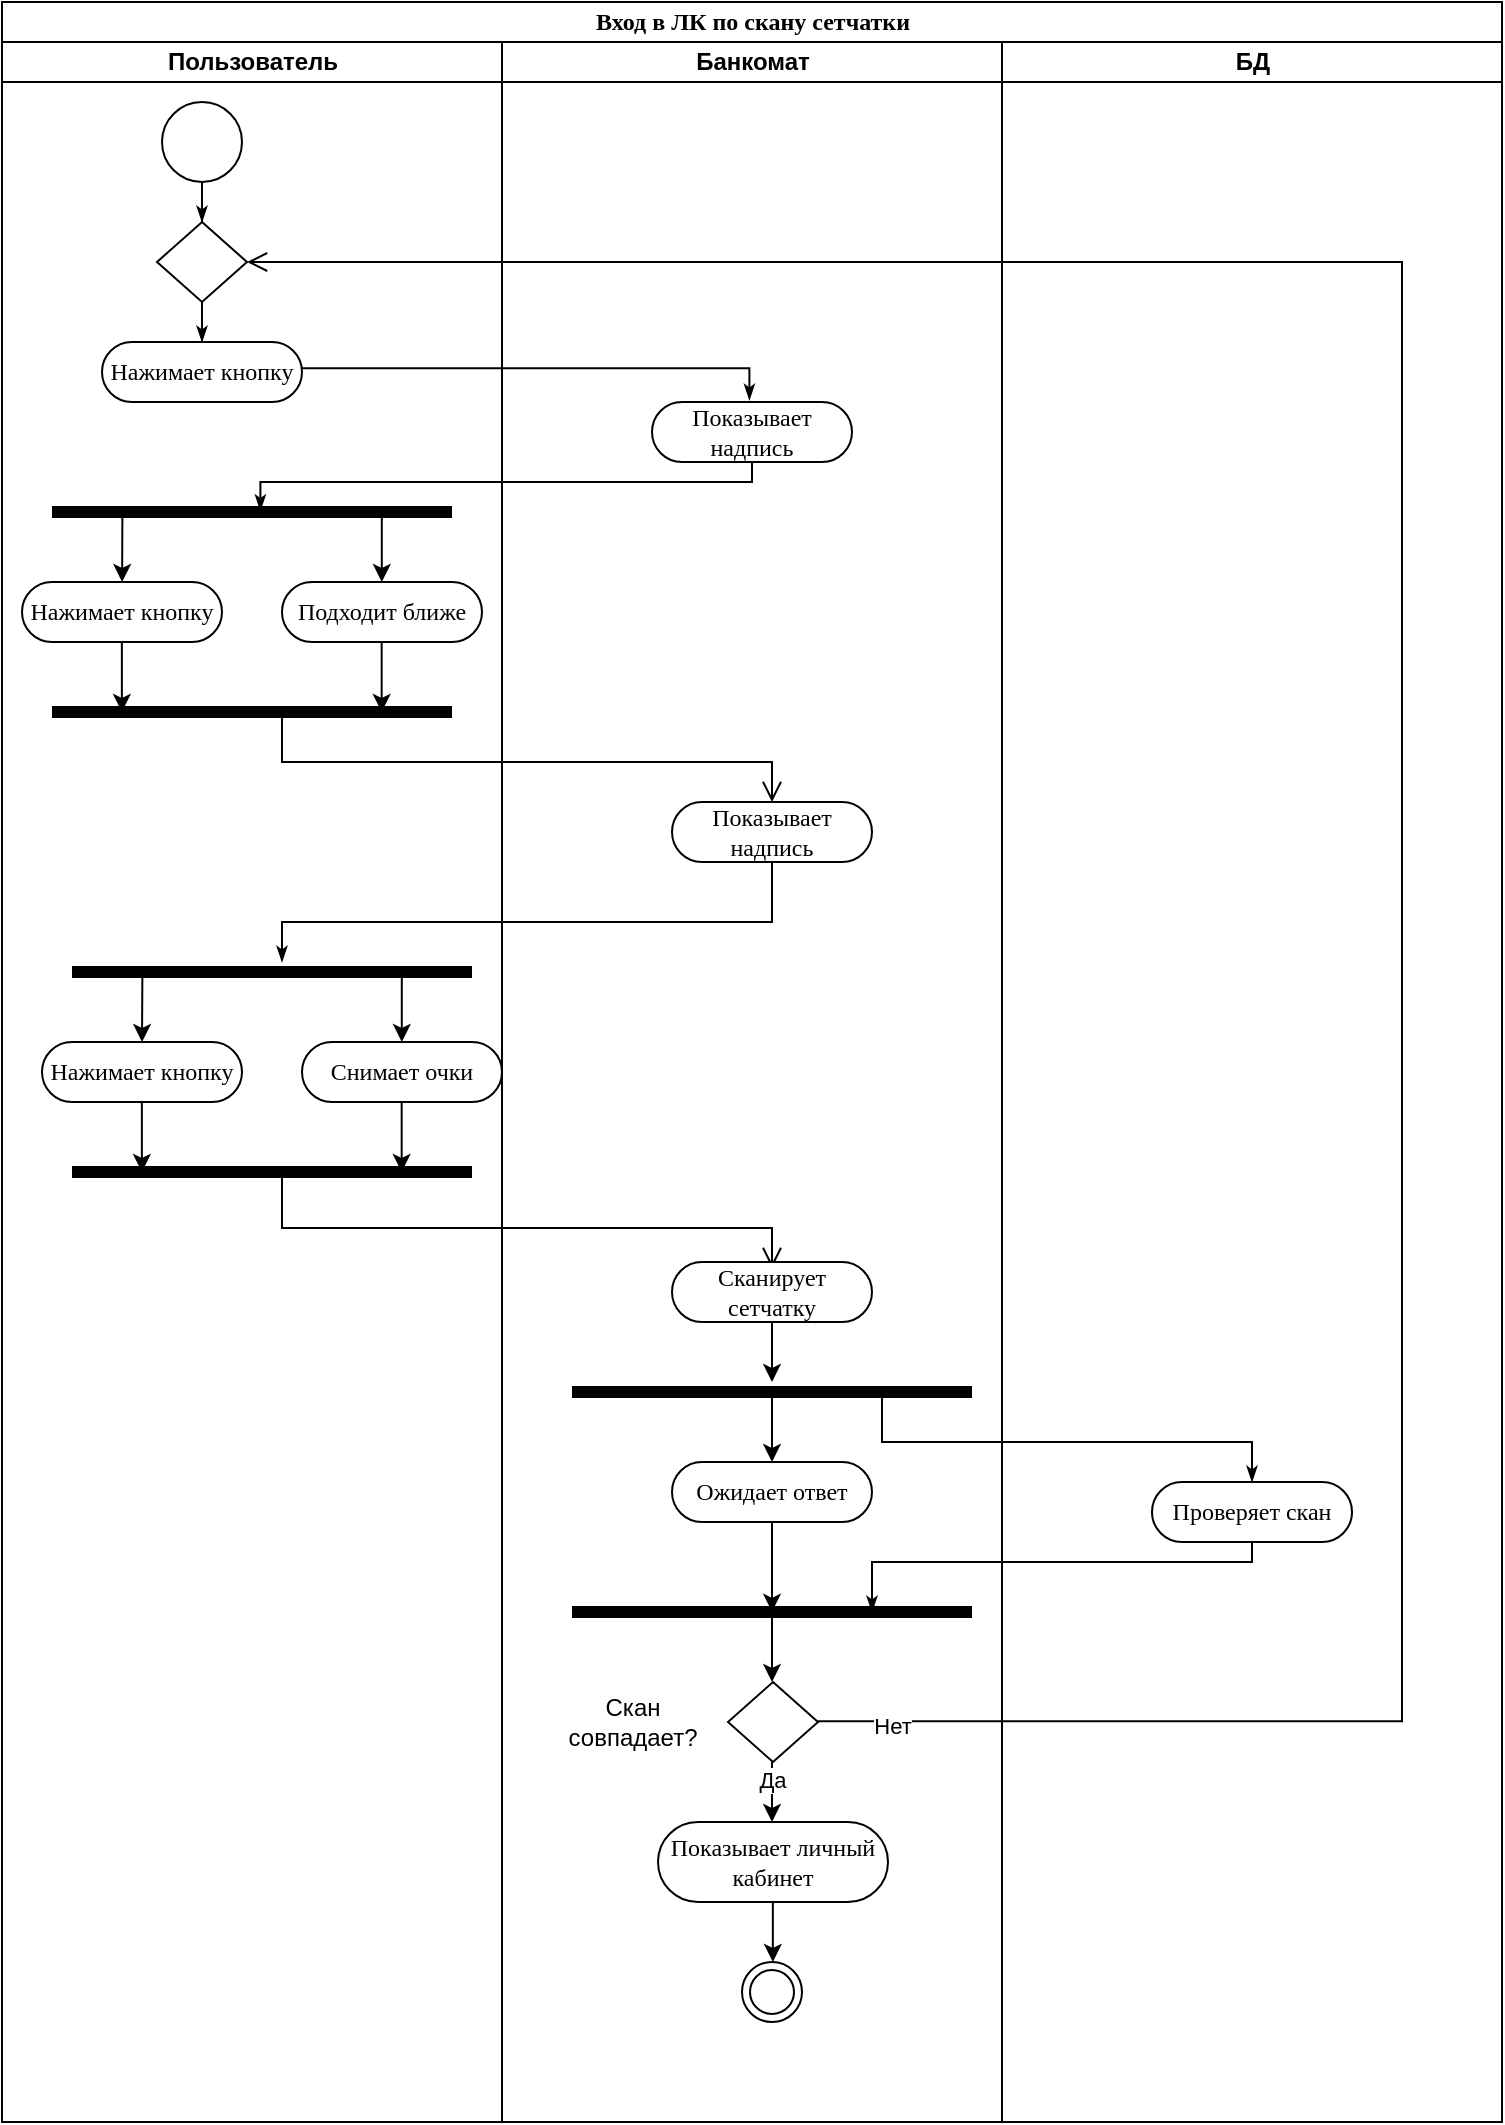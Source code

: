 <mxfile version="22.1.16" type="github">
  <diagram name="Page-1" id="0783ab3e-0a74-02c8-0abd-f7b4e66b4bec">
    <mxGraphModel dx="1802" dy="987" grid="1" gridSize="10" guides="1" tooltips="1" connect="1" arrows="1" fold="1" page="1" pageScale="1" pageWidth="850" pageHeight="1100" background="none" math="0" shadow="0">
      <root>
        <mxCell id="0" />
        <mxCell id="1" parent="0" />
        <mxCell id="1c1d494c118603dd-1" value="Вход в ЛК по скану сетчатки" style="swimlane;html=1;childLayout=stackLayout;startSize=20;rounded=0;shadow=0;comic=0;labelBackgroundColor=none;strokeWidth=1;fontFamily=Verdana;fontSize=12;align=center;" parent="1" vertex="1">
          <mxGeometry x="40" y="10" width="750" height="1060" as="geometry" />
        </mxCell>
        <mxCell id="1c1d494c118603dd-2" value="Пользователь" style="swimlane;html=1;startSize=20;" parent="1c1d494c118603dd-1" vertex="1">
          <mxGeometry y="20" width="250" height="1040" as="geometry" />
        </mxCell>
        <mxCell id="60571a20871a0731-8" value="Нажимает кнопку" style="rounded=1;whiteSpace=wrap;html=1;shadow=0;comic=0;labelBackgroundColor=none;strokeWidth=1;fontFamily=Verdana;fontSize=12;align=center;arcSize=50;" parent="1c1d494c118603dd-2" vertex="1">
          <mxGeometry x="50" y="150" width="100" height="30" as="geometry" />
        </mxCell>
        <mxCell id="CBXcb-5X_sE_8xgqlX2g-128" value="Нажимает кнопку" style="rounded=1;whiteSpace=wrap;html=1;shadow=0;comic=0;labelBackgroundColor=none;strokeWidth=1;fontFamily=Verdana;fontSize=12;align=center;arcSize=50;" vertex="1" parent="1c1d494c118603dd-2">
          <mxGeometry x="10" y="270" width="100" height="30" as="geometry" />
        </mxCell>
        <mxCell id="CBXcb-5X_sE_8xgqlX2g-130" value="Подходит ближе" style="rounded=1;whiteSpace=wrap;html=1;shadow=0;comic=0;labelBackgroundColor=none;strokeWidth=1;fontFamily=Verdana;fontSize=12;align=center;arcSize=50;" vertex="1" parent="1c1d494c118603dd-2">
          <mxGeometry x="140" y="270" width="100" height="30" as="geometry" />
        </mxCell>
        <mxCell id="CBXcb-5X_sE_8xgqlX2g-134" value="" style="shape=line;html=1;strokeWidth=6;" vertex="1" parent="1c1d494c118603dd-2">
          <mxGeometry x="25" y="330" width="200" height="10" as="geometry" />
        </mxCell>
        <mxCell id="CBXcb-5X_sE_8xgqlX2g-135" value="" style="edgeStyle=orthogonalEdgeStyle;html=1;verticalAlign=bottom;endArrow=open;endSize=8;rounded=0;exitX=0.444;exitY=0.716;exitDx=0;exitDy=0;exitPerimeter=0;" edge="1" source="CBXcb-5X_sE_8xgqlX2g-134" parent="1c1d494c118603dd-2">
          <mxGeometry relative="1" as="geometry">
            <mxPoint x="385" y="380" as="targetPoint" />
            <mxPoint x="140" y="420" as="sourcePoint" />
            <Array as="points">
              <mxPoint x="140" y="337" />
              <mxPoint x="140" y="360" />
              <mxPoint x="385" y="360" />
            </Array>
          </mxGeometry>
        </mxCell>
        <mxCell id="CBXcb-5X_sE_8xgqlX2g-136" value="" style="shape=line;html=1;strokeWidth=6;" vertex="1" parent="1c1d494c118603dd-2">
          <mxGeometry x="25" y="230" width="200" height="10" as="geometry" />
        </mxCell>
        <mxCell id="CBXcb-5X_sE_8xgqlX2g-137" value="" style="endArrow=classic;html=1;rounded=0;exitX=0.176;exitY=0.469;exitDx=0;exitDy=0;exitPerimeter=0;" edge="1" parent="1c1d494c118603dd-2" source="CBXcb-5X_sE_8xgqlX2g-136" target="CBXcb-5X_sE_8xgqlX2g-128">
          <mxGeometry width="50" height="50" relative="1" as="geometry">
            <mxPoint x="90" y="420" as="sourcePoint" />
            <mxPoint x="140" y="370" as="targetPoint" />
          </mxGeometry>
        </mxCell>
        <mxCell id="CBXcb-5X_sE_8xgqlX2g-138" value="" style="endArrow=classic;html=1;rounded=0;exitX=0.176;exitY=0.469;exitDx=0;exitDy=0;exitPerimeter=0;" edge="1" parent="1c1d494c118603dd-2">
          <mxGeometry width="50" height="50" relative="1" as="geometry">
            <mxPoint x="189.9" y="235" as="sourcePoint" />
            <mxPoint x="189.9" y="270" as="targetPoint" />
          </mxGeometry>
        </mxCell>
        <mxCell id="CBXcb-5X_sE_8xgqlX2g-141" value="" style="endArrow=classic;html=1;rounded=0;exitX=0.176;exitY=0.469;exitDx=0;exitDy=0;exitPerimeter=0;" edge="1" parent="1c1d494c118603dd-2">
          <mxGeometry width="50" height="50" relative="1" as="geometry">
            <mxPoint x="59.93" y="300" as="sourcePoint" />
            <mxPoint x="59.93" y="335" as="targetPoint" />
          </mxGeometry>
        </mxCell>
        <mxCell id="CBXcb-5X_sE_8xgqlX2g-142" value="" style="endArrow=classic;html=1;rounded=0;exitX=0.176;exitY=0.469;exitDx=0;exitDy=0;exitPerimeter=0;" edge="1" parent="1c1d494c118603dd-2">
          <mxGeometry width="50" height="50" relative="1" as="geometry">
            <mxPoint x="189.83" y="300" as="sourcePoint" />
            <mxPoint x="189.83" y="335" as="targetPoint" />
          </mxGeometry>
        </mxCell>
        <mxCell id="CBXcb-5X_sE_8xgqlX2g-164" value="" style="shape=line;html=1;strokeWidth=6;" vertex="1" parent="1c1d494c118603dd-2">
          <mxGeometry x="35" y="560" width="200" height="10" as="geometry" />
        </mxCell>
        <mxCell id="CBXcb-5X_sE_8xgqlX2g-165" value="" style="shape=line;html=1;strokeWidth=6;" vertex="1" parent="1c1d494c118603dd-2">
          <mxGeometry x="35" y="460" width="200" height="10" as="geometry" />
        </mxCell>
        <mxCell id="CBXcb-5X_sE_8xgqlX2g-166" value="" style="endArrow=classic;html=1;rounded=0;exitX=0.176;exitY=0.469;exitDx=0;exitDy=0;exitPerimeter=0;" edge="1" parent="1c1d494c118603dd-2" source="CBXcb-5X_sE_8xgqlX2g-165">
          <mxGeometry width="50" height="50" relative="1" as="geometry">
            <mxPoint x="100" y="650" as="sourcePoint" />
            <mxPoint x="70" y="500" as="targetPoint" />
          </mxGeometry>
        </mxCell>
        <mxCell id="CBXcb-5X_sE_8xgqlX2g-167" value="" style="endArrow=classic;html=1;rounded=0;exitX=0.176;exitY=0.469;exitDx=0;exitDy=0;exitPerimeter=0;" edge="1" parent="1c1d494c118603dd-2">
          <mxGeometry width="50" height="50" relative="1" as="geometry">
            <mxPoint x="199.9" y="465" as="sourcePoint" />
            <mxPoint x="199.9" y="500" as="targetPoint" />
          </mxGeometry>
        </mxCell>
        <mxCell id="CBXcb-5X_sE_8xgqlX2g-168" value="" style="endArrow=classic;html=1;rounded=0;exitX=0.176;exitY=0.469;exitDx=0;exitDy=0;exitPerimeter=0;" edge="1" parent="1c1d494c118603dd-2">
          <mxGeometry width="50" height="50" relative="1" as="geometry">
            <mxPoint x="69.93" y="530" as="sourcePoint" />
            <mxPoint x="69.93" y="565" as="targetPoint" />
          </mxGeometry>
        </mxCell>
        <mxCell id="CBXcb-5X_sE_8xgqlX2g-169" value="" style="endArrow=classic;html=1;rounded=0;exitX=0.176;exitY=0.469;exitDx=0;exitDy=0;exitPerimeter=0;" edge="1" parent="1c1d494c118603dd-2">
          <mxGeometry width="50" height="50" relative="1" as="geometry">
            <mxPoint x="199.83" y="530" as="sourcePoint" />
            <mxPoint x="199.83" y="565" as="targetPoint" />
          </mxGeometry>
        </mxCell>
        <mxCell id="CBXcb-5X_sE_8xgqlX2g-170" style="edgeStyle=orthogonalEdgeStyle;rounded=0;html=1;labelBackgroundColor=none;startArrow=none;startFill=0;startSize=5;endArrow=classicThin;endFill=1;endSize=5;jettySize=auto;orthogonalLoop=1;strokeWidth=1;fontFamily=Verdana;fontSize=12;exitX=0.5;exitY=1;exitDx=0;exitDy=0;" edge="1" parent="1c1d494c118603dd-2" target="CBXcb-5X_sE_8xgqlX2g-165">
          <mxGeometry relative="1" as="geometry">
            <Array as="points">
              <mxPoint x="385" y="440" />
              <mxPoint x="140" y="440" />
            </Array>
            <mxPoint x="385" y="410" as="sourcePoint" />
            <mxPoint x="140" y="460" as="targetPoint" />
          </mxGeometry>
        </mxCell>
        <mxCell id="CBXcb-5X_sE_8xgqlX2g-171" value="Нажимает кнопку" style="rounded=1;whiteSpace=wrap;html=1;shadow=0;comic=0;labelBackgroundColor=none;strokeWidth=1;fontFamily=Verdana;fontSize=12;align=center;arcSize=50;" vertex="1" parent="1c1d494c118603dd-2">
          <mxGeometry x="20" y="500" width="100" height="30" as="geometry" />
        </mxCell>
        <mxCell id="CBXcb-5X_sE_8xgqlX2g-172" value="Снимает очки" style="rounded=1;whiteSpace=wrap;html=1;shadow=0;comic=0;labelBackgroundColor=none;strokeWidth=1;fontFamily=Verdana;fontSize=12;align=center;arcSize=50;" vertex="1" parent="1c1d494c118603dd-2">
          <mxGeometry x="150" y="500" width="100" height="30" as="geometry" />
        </mxCell>
        <mxCell id="CBXcb-5X_sE_8xgqlX2g-200" value="" style="rhombus;whiteSpace=wrap;html=1;" vertex="1" parent="1c1d494c118603dd-2">
          <mxGeometry x="77.5" y="90" width="45" height="40" as="geometry" />
        </mxCell>
        <mxCell id="1c1d494c118603dd-27" style="edgeStyle=orthogonalEdgeStyle;rounded=0;html=1;labelBackgroundColor=none;startArrow=none;startFill=0;startSize=5;endArrow=classicThin;endFill=1;endSize=5;jettySize=auto;orthogonalLoop=1;strokeWidth=1;fontFamily=Verdana;fontSize=12" parent="1c1d494c118603dd-2" source="CBXcb-5X_sE_8xgqlX2g-200" target="60571a20871a0731-8" edge="1">
          <mxGeometry relative="1" as="geometry" />
        </mxCell>
        <mxCell id="60571a20871a0731-4" value="" style="ellipse;whiteSpace=wrap;html=1;rounded=0;shadow=0;comic=0;labelBackgroundColor=none;strokeWidth=1;fontFamily=Verdana;fontSize=12;align=center;" parent="1c1d494c118603dd-2" vertex="1">
          <mxGeometry x="80" y="30" width="40" height="40" as="geometry" />
        </mxCell>
        <mxCell id="CBXcb-5X_sE_8xgqlX2g-201" value="" style="edgeStyle=orthogonalEdgeStyle;rounded=0;html=1;labelBackgroundColor=none;startArrow=none;startFill=0;startSize=5;endArrow=classicThin;endFill=1;endSize=5;jettySize=auto;orthogonalLoop=1;strokeWidth=1;fontFamily=Verdana;fontSize=12" edge="1" parent="1c1d494c118603dd-2" source="60571a20871a0731-4" target="CBXcb-5X_sE_8xgqlX2g-200">
          <mxGeometry relative="1" as="geometry">
            <mxPoint x="100" y="-70" as="sourcePoint" />
            <mxPoint x="100" y="110" as="targetPoint" />
          </mxGeometry>
        </mxCell>
        <mxCell id="1c1d494c118603dd-3" value="Банкомат" style="swimlane;html=1;startSize=20;" parent="1c1d494c118603dd-1" vertex="1">
          <mxGeometry x="250" y="20" width="250" height="1040" as="geometry" />
        </mxCell>
        <mxCell id="CBXcb-5X_sE_8xgqlX2g-126" value="Показывает&lt;br&gt;надпись" style="rounded=1;whiteSpace=wrap;html=1;shadow=0;comic=0;labelBackgroundColor=none;strokeWidth=1;fontFamily=Verdana;fontSize=12;align=center;arcSize=50;" vertex="1" parent="1c1d494c118603dd-3">
          <mxGeometry x="75" y="180" width="100" height="30" as="geometry" />
        </mxCell>
        <mxCell id="CBXcb-5X_sE_8xgqlX2g-127" value="" style="ellipse;html=1;shape=endState;" vertex="1" parent="1c1d494c118603dd-3">
          <mxGeometry x="120" y="960" width="30" height="30" as="geometry" />
        </mxCell>
        <mxCell id="CBXcb-5X_sE_8xgqlX2g-143" value="Показывает&lt;br&gt;надпись" style="rounded=1;whiteSpace=wrap;html=1;shadow=0;comic=0;labelBackgroundColor=none;strokeWidth=1;fontFamily=Verdana;fontSize=12;align=center;arcSize=50;" vertex="1" parent="1c1d494c118603dd-3">
          <mxGeometry x="85" y="380" width="100" height="30" as="geometry" />
        </mxCell>
        <mxCell id="CBXcb-5X_sE_8xgqlX2g-173" value="" style="edgeStyle=orthogonalEdgeStyle;html=1;verticalAlign=bottom;endArrow=open;endSize=8;rounded=0;exitX=0.518;exitY=0.52;exitDx=0;exitDy=0;exitPerimeter=0;" edge="1" parent="1c1d494c118603dd-3" source="CBXcb-5X_sE_8xgqlX2g-164">
          <mxGeometry relative="1" as="geometry">
            <mxPoint x="135" y="613" as="targetPoint" />
            <mxPoint x="-136" y="570" as="sourcePoint" />
            <Array as="points">
              <mxPoint x="-110" y="565" />
              <mxPoint x="-110" y="593" />
              <mxPoint x="135" y="593" />
            </Array>
          </mxGeometry>
        </mxCell>
        <mxCell id="CBXcb-5X_sE_8xgqlX2g-174" value="Сканирует&lt;br&gt;сетчатку" style="rounded=1;whiteSpace=wrap;html=1;shadow=0;comic=0;labelBackgroundColor=none;strokeWidth=1;fontFamily=Verdana;fontSize=12;align=center;arcSize=50;" vertex="1" parent="1c1d494c118603dd-3">
          <mxGeometry x="85" y="610" width="100" height="30" as="geometry" />
        </mxCell>
        <mxCell id="CBXcb-5X_sE_8xgqlX2g-180" value="" style="shape=line;html=1;strokeWidth=6;" vertex="1" parent="1c1d494c118603dd-3">
          <mxGeometry x="35" y="780" width="200" height="10" as="geometry" />
        </mxCell>
        <mxCell id="CBXcb-5X_sE_8xgqlX2g-181" value="" style="shape=line;html=1;strokeWidth=6;" vertex="1" parent="1c1d494c118603dd-3">
          <mxGeometry x="35" y="670" width="200" height="10" as="geometry" />
        </mxCell>
        <mxCell id="CBXcb-5X_sE_8xgqlX2g-182" value="" style="endArrow=classic;html=1;rounded=0;exitX=0.5;exitY=1;exitDx=0;exitDy=0;" edge="1" parent="1c1d494c118603dd-3" source="CBXcb-5X_sE_8xgqlX2g-174" target="CBXcb-5X_sE_8xgqlX2g-181">
          <mxGeometry width="50" height="50" relative="1" as="geometry">
            <mxPoint x="170" y="670" as="sourcePoint" />
            <mxPoint x="220" y="620" as="targetPoint" />
          </mxGeometry>
        </mxCell>
        <mxCell id="CBXcb-5X_sE_8xgqlX2g-183" value="Ожидает ответ" style="rounded=1;whiteSpace=wrap;html=1;shadow=0;comic=0;labelBackgroundColor=none;strokeWidth=1;fontFamily=Verdana;fontSize=12;align=center;arcSize=50;" vertex="1" parent="1c1d494c118603dd-3">
          <mxGeometry x="85" y="710" width="100" height="30" as="geometry" />
        </mxCell>
        <mxCell id="CBXcb-5X_sE_8xgqlX2g-184" value="" style="endArrow=classic;html=1;rounded=0;exitX=0.5;exitY=0.623;exitDx=0;exitDy=0;exitPerimeter=0;" edge="1" parent="1c1d494c118603dd-3" source="CBXcb-5X_sE_8xgqlX2g-181">
          <mxGeometry width="50" height="50" relative="1" as="geometry">
            <mxPoint x="135" y="680" as="sourcePoint" />
            <mxPoint x="135" y="710" as="targetPoint" />
          </mxGeometry>
        </mxCell>
        <mxCell id="CBXcb-5X_sE_8xgqlX2g-185" value="" style="endArrow=classic;html=1;rounded=0;exitX=0.5;exitY=1;exitDx=0;exitDy=0;entryX=0.5;entryY=0.488;entryDx=0;entryDy=0;entryPerimeter=0;" edge="1" parent="1c1d494c118603dd-3" target="CBXcb-5X_sE_8xgqlX2g-180">
          <mxGeometry width="50" height="50" relative="1" as="geometry">
            <mxPoint x="135" y="740" as="sourcePoint" />
            <mxPoint x="135" y="770" as="targetPoint" />
          </mxGeometry>
        </mxCell>
        <mxCell id="CBXcb-5X_sE_8xgqlX2g-186" value="" style="rhombus;whiteSpace=wrap;html=1;" vertex="1" parent="1c1d494c118603dd-3">
          <mxGeometry x="113" y="820" width="45" height="40" as="geometry" />
        </mxCell>
        <mxCell id="CBXcb-5X_sE_8xgqlX2g-189" value="" style="endArrow=classic;html=1;rounded=0;exitX=0.5;exitY=1;exitDx=0;exitDy=0;" edge="1" parent="1c1d494c118603dd-3">
          <mxGeometry width="50" height="50" relative="1" as="geometry">
            <mxPoint x="135" y="780" as="sourcePoint" />
            <mxPoint x="135" y="820" as="targetPoint" />
          </mxGeometry>
        </mxCell>
        <mxCell id="CBXcb-5X_sE_8xgqlX2g-192" value="Показывает личный кабинет" style="rounded=1;whiteSpace=wrap;html=1;shadow=0;comic=0;labelBackgroundColor=none;strokeWidth=1;fontFamily=Verdana;fontSize=12;align=center;arcSize=50;" vertex="1" parent="1c1d494c118603dd-3">
          <mxGeometry x="78" y="890" width="115" height="40" as="geometry" />
        </mxCell>
        <mxCell id="CBXcb-5X_sE_8xgqlX2g-193" value="" style="endArrow=classic;html=1;rounded=0;exitX=0.5;exitY=1;exitDx=0;exitDy=0;" edge="1" parent="1c1d494c118603dd-3">
          <mxGeometry width="50" height="50" relative="1" as="geometry">
            <mxPoint x="135" y="860" as="sourcePoint" />
            <mxPoint x="135" y="890" as="targetPoint" />
          </mxGeometry>
        </mxCell>
        <mxCell id="CBXcb-5X_sE_8xgqlX2g-195" value="Да" style="edgeLabel;html=1;align=center;verticalAlign=middle;resizable=0;points=[];" vertex="1" connectable="0" parent="CBXcb-5X_sE_8xgqlX2g-193">
          <mxGeometry x="-0.392" relative="1" as="geometry">
            <mxPoint as="offset" />
          </mxGeometry>
        </mxCell>
        <mxCell id="CBXcb-5X_sE_8xgqlX2g-194" value="" style="endArrow=classic;html=1;rounded=0;exitX=0.5;exitY=1;exitDx=0;exitDy=0;" edge="1" parent="1c1d494c118603dd-3">
          <mxGeometry width="50" height="50" relative="1" as="geometry">
            <mxPoint x="135.42" y="930" as="sourcePoint" />
            <mxPoint x="135.42" y="960" as="targetPoint" />
          </mxGeometry>
        </mxCell>
        <mxCell id="CBXcb-5X_sE_8xgqlX2g-196" value="Скан&lt;br&gt;совпадает?" style="text;html=1;align=center;verticalAlign=middle;resizable=0;points=[];autosize=1;strokeColor=none;fillColor=none;" vertex="1" parent="1c1d494c118603dd-3">
          <mxGeometry x="20" y="820" width="90" height="40" as="geometry" />
        </mxCell>
        <mxCell id="1c1d494c118603dd-4" value="БД" style="swimlane;html=1;startSize=20;" parent="1c1d494c118603dd-1" vertex="1">
          <mxGeometry x="500" y="20" width="250" height="1040" as="geometry" />
        </mxCell>
        <mxCell id="CBXcb-5X_sE_8xgqlX2g-175" value="Проверяет скан" style="rounded=1;whiteSpace=wrap;html=1;shadow=0;comic=0;labelBackgroundColor=none;strokeWidth=1;fontFamily=Verdana;fontSize=12;align=center;arcSize=50;" vertex="1" parent="1c1d494c118603dd-4">
          <mxGeometry x="75" y="720" width="100" height="30" as="geometry" />
        </mxCell>
        <mxCell id="CBXcb-5X_sE_8xgqlX2g-177" style="edgeStyle=orthogonalEdgeStyle;rounded=0;html=1;labelBackgroundColor=none;startArrow=none;startFill=0;startSize=5;endArrow=classicThin;endFill=1;endSize=5;jettySize=auto;orthogonalLoop=1;strokeWidth=1;fontFamily=Verdana;fontSize=12;exitX=0.501;exitY=0.44;exitDx=0;exitDy=0;exitPerimeter=0;" edge="1" parent="1c1d494c118603dd-4" source="CBXcb-5X_sE_8xgqlX2g-181">
          <mxGeometry relative="1" as="geometry">
            <Array as="points">
              <mxPoint x="-60" y="674" />
              <mxPoint x="-60" y="700" />
              <mxPoint x="125" y="700" />
            </Array>
            <mxPoint x="-115" y="663" as="sourcePoint" />
            <mxPoint x="125" y="720" as="targetPoint" />
          </mxGeometry>
        </mxCell>
        <mxCell id="CBXcb-5X_sE_8xgqlX2g-129" style="edgeStyle=orthogonalEdgeStyle;rounded=0;html=1;labelBackgroundColor=none;startArrow=none;startFill=0;startSize=5;endArrow=classicThin;endFill=1;endSize=5;jettySize=auto;orthogonalLoop=1;strokeWidth=1;fontFamily=Verdana;fontSize=12;exitX=0.5;exitY=1;exitDx=0;exitDy=0;entryX=0.521;entryY=0.43;entryDx=0;entryDy=0;entryPerimeter=0;" edge="1" parent="1c1d494c118603dd-1" source="CBXcb-5X_sE_8xgqlX2g-126" target="CBXcb-5X_sE_8xgqlX2g-136">
          <mxGeometry relative="1" as="geometry">
            <Array as="points">
              <mxPoint x="375" y="240" />
              <mxPoint x="129" y="240" />
            </Array>
            <mxPoint x="310" y="310" as="sourcePoint" />
            <mxPoint x="130" y="250" as="targetPoint" />
          </mxGeometry>
        </mxCell>
        <mxCell id="CBXcb-5X_sE_8xgqlX2g-188" style="edgeStyle=orthogonalEdgeStyle;rounded=0;html=1;labelBackgroundColor=none;startArrow=none;startFill=0;startSize=5;endArrow=classicThin;endFill=1;endSize=5;jettySize=auto;orthogonalLoop=1;strokeWidth=1;fontFamily=Verdana;fontSize=12;exitX=0.5;exitY=1;exitDx=0;exitDy=0;entryX=0.75;entryY=0.5;entryDx=0;entryDy=0;entryPerimeter=0;" edge="1" parent="1c1d494c118603dd-1" source="CBXcb-5X_sE_8xgqlX2g-175" target="CBXcb-5X_sE_8xgqlX2g-180">
          <mxGeometry relative="1" as="geometry">
            <Array as="points">
              <mxPoint x="625" y="780" />
              <mxPoint x="435" y="780" />
            </Array>
            <mxPoint x="530" y="840" as="sourcePoint" />
            <mxPoint x="770" y="889" as="targetPoint" />
          </mxGeometry>
        </mxCell>
        <mxCell id="1c1d494c118603dd-28" style="edgeStyle=orthogonalEdgeStyle;rounded=0;html=1;entryX=0.487;entryY=-0.033;labelBackgroundColor=none;startArrow=none;startFill=0;startSize=5;endArrow=classicThin;endFill=1;endSize=5;jettySize=auto;orthogonalLoop=1;strokeWidth=1;fontFamily=Verdana;fontSize=12;exitX=1;exitY=0.436;exitDx=0;exitDy=0;entryDx=0;entryDy=0;entryPerimeter=0;exitPerimeter=0;" parent="1c1d494c118603dd-1" source="60571a20871a0731-8" target="CBXcb-5X_sE_8xgqlX2g-126" edge="1">
          <mxGeometry relative="1" as="geometry">
            <Array as="points">
              <mxPoint x="374" y="183" />
            </Array>
            <mxPoint x="150" y="163.32" as="sourcePoint" />
            <mxPoint x="373.7" y="190.0" as="targetPoint" />
          </mxGeometry>
        </mxCell>
        <mxCell id="CBXcb-5X_sE_8xgqlX2g-202" value="" style="edgeStyle=orthogonalEdgeStyle;html=1;verticalAlign=bottom;endArrow=open;endSize=8;rounded=0;exitX=0.993;exitY=0.49;exitDx=0;exitDy=0;exitPerimeter=0;entryX=1;entryY=0.5;entryDx=0;entryDy=0;" edge="1" parent="1c1d494c118603dd-1" source="CBXcb-5X_sE_8xgqlX2g-186" target="CBXcb-5X_sE_8xgqlX2g-200">
          <mxGeometry relative="1" as="geometry">
            <mxPoint x="550" y="110" as="targetPoint" />
            <mxPoint x="420" y="860" as="sourcePoint" />
            <Array as="points">
              <mxPoint x="700" y="860" />
              <mxPoint x="700" y="130" />
            </Array>
          </mxGeometry>
        </mxCell>
        <mxCell id="CBXcb-5X_sE_8xgqlX2g-203" value="Нет" style="edgeLabel;html=1;align=center;verticalAlign=middle;resizable=0;points=[];" vertex="1" connectable="0" parent="CBXcb-5X_sE_8xgqlX2g-202">
          <mxGeometry x="-0.953" y="-2" relative="1" as="geometry">
            <mxPoint as="offset" />
          </mxGeometry>
        </mxCell>
      </root>
    </mxGraphModel>
  </diagram>
</mxfile>
